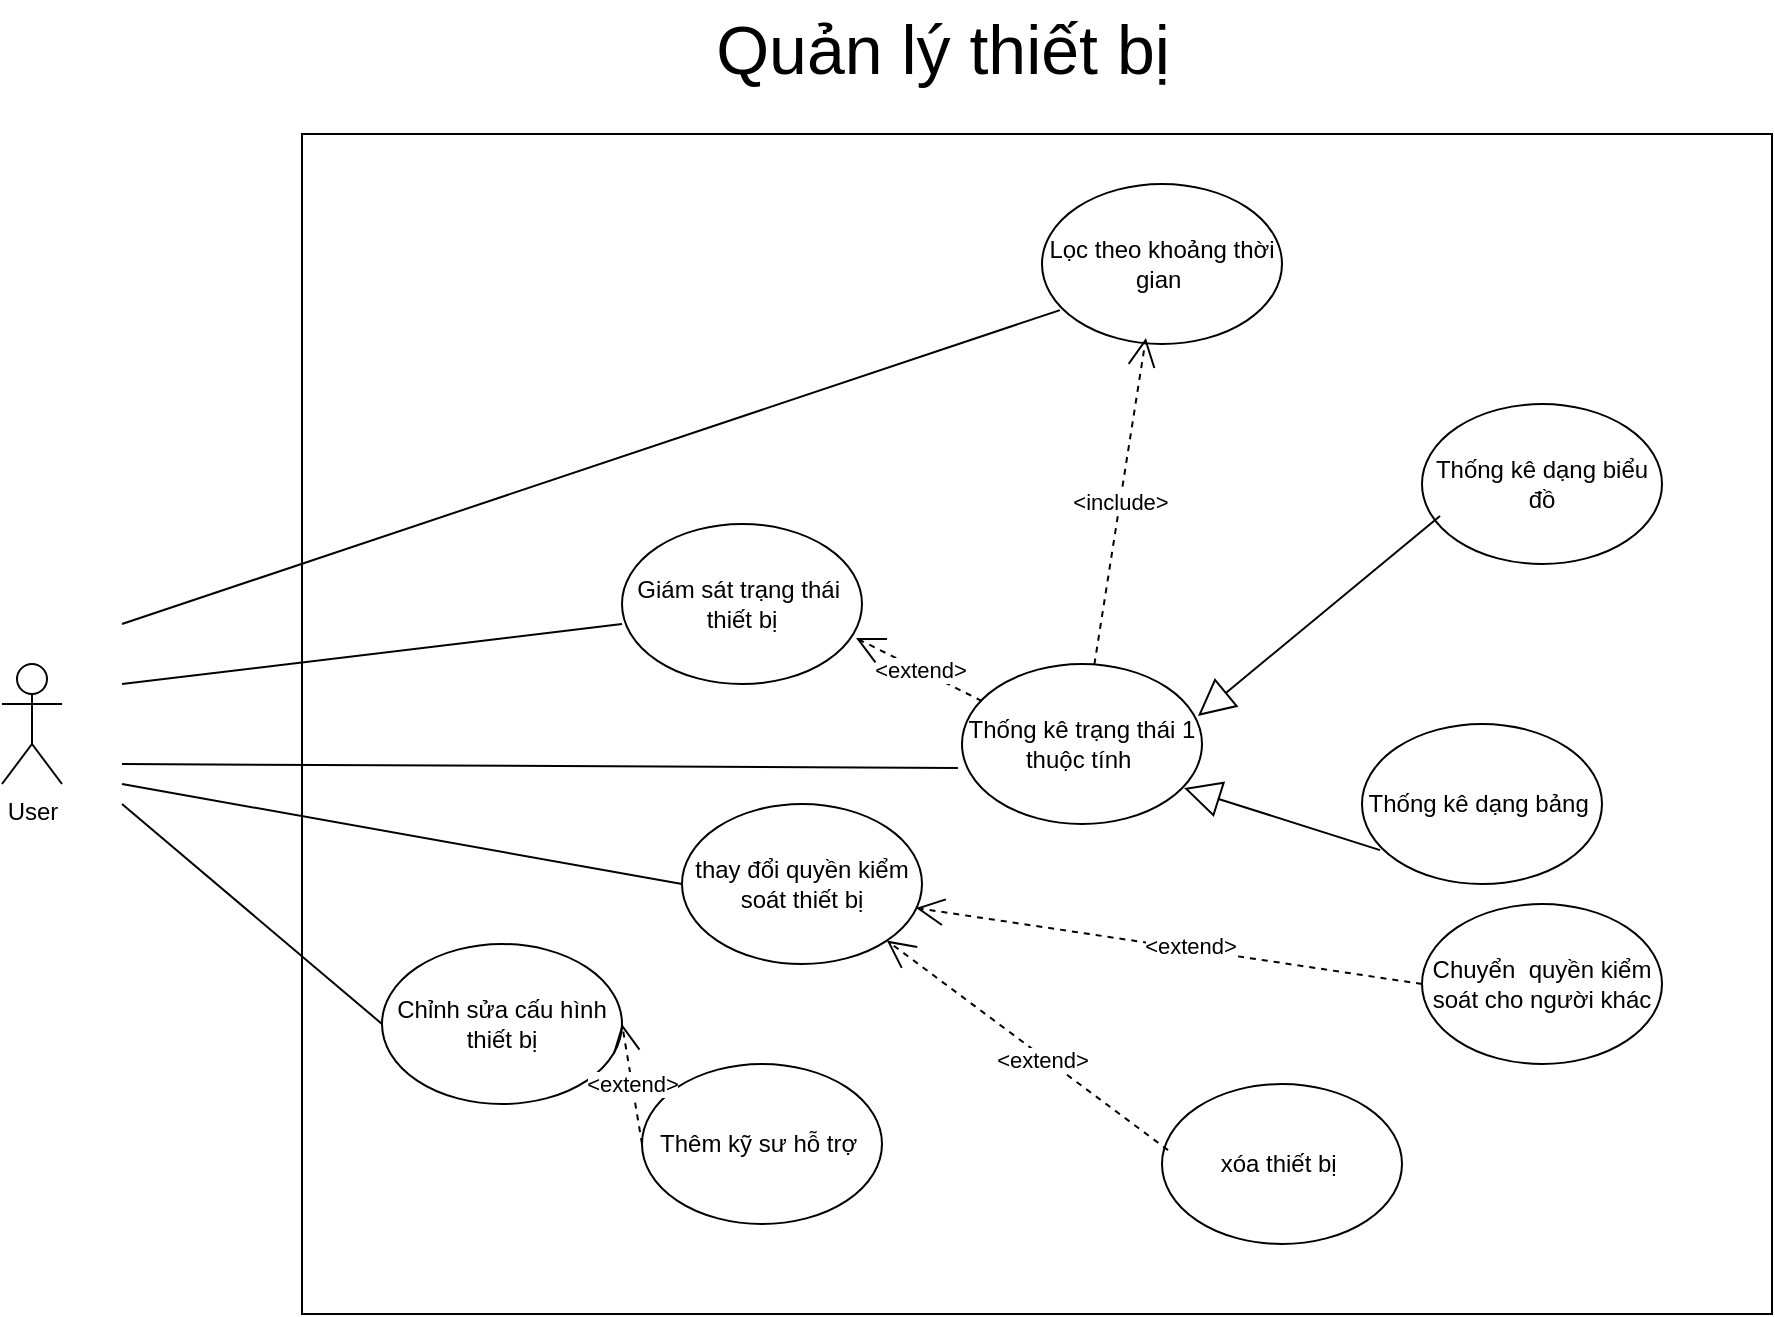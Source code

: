 <mxfile version="26.2.13">
  <diagram name="Page-1" id="5wTvq_2eRhftYejyZUud">
    <mxGraphModel dx="1318" dy="1927" grid="1" gridSize="10" guides="1" tooltips="1" connect="1" arrows="1" fold="1" page="1" pageScale="1" pageWidth="850" pageHeight="1100" math="0" shadow="0">
      <root>
        <mxCell id="0" />
        <mxCell id="1" parent="0" />
        <mxCell id="MLd2HIcP6WJ21AjdGupA-10" value="User" style="shape=umlActor;verticalLabelPosition=bottom;verticalAlign=top;html=1;outlineConnect=0;" parent="1" vertex="1">
          <mxGeometry x="20" y="250" width="30" height="60" as="geometry" />
        </mxCell>
        <mxCell id="MLd2HIcP6WJ21AjdGupA-20" value="" style="html=1;whiteSpace=wrap;movable=1;resizable=1;rotatable=1;deletable=1;editable=1;locked=0;connectable=1;" parent="1" vertex="1">
          <mxGeometry x="170" y="-15" width="735" height="590" as="geometry" />
        </mxCell>
        <mxCell id="MLd2HIcP6WJ21AjdGupA-22" value="Lọc theo khoảng thời gian&amp;nbsp;" style="ellipse;whiteSpace=wrap;html=1;" parent="1" vertex="1">
          <mxGeometry x="540" y="10" width="120" height="80" as="geometry" />
        </mxCell>
        <mxCell id="MLd2HIcP6WJ21AjdGupA-23" value="Giám sát trạng thái&amp;nbsp; thiết bị" style="ellipse;whiteSpace=wrap;html=1;" parent="1" vertex="1">
          <mxGeometry x="330" y="180" width="120" height="80" as="geometry" />
        </mxCell>
        <mxCell id="MLd2HIcP6WJ21AjdGupA-24" value="Thống kê dạng biểu đồ" style="ellipse;whiteSpace=wrap;html=1;" parent="1" vertex="1">
          <mxGeometry x="730" y="120" width="120" height="80" as="geometry" />
        </mxCell>
        <mxCell id="MLd2HIcP6WJ21AjdGupA-25" value="Thống kê trạng thái 1 thuộc tính&amp;nbsp;" style="ellipse;whiteSpace=wrap;html=1;" parent="1" vertex="1">
          <mxGeometry x="500" y="250" width="120" height="80" as="geometry" />
        </mxCell>
        <mxCell id="MLd2HIcP6WJ21AjdGupA-26" value="Thống kê dạng bảng&amp;nbsp;" style="ellipse;whiteSpace=wrap;html=1;" parent="1" vertex="1">
          <mxGeometry x="700" y="280" width="120" height="80" as="geometry" />
        </mxCell>
        <mxCell id="MLd2HIcP6WJ21AjdGupA-27" value="Chỉnh sửa cấu hình thiết bị" style="ellipse;whiteSpace=wrap;html=1;" parent="1" vertex="1">
          <mxGeometry x="210" y="390" width="120" height="80" as="geometry" />
        </mxCell>
        <mxCell id="MLd2HIcP6WJ21AjdGupA-28" value="Thêm kỹ sư hỗ trợ&amp;nbsp;" style="ellipse;whiteSpace=wrap;html=1;" parent="1" vertex="1">
          <mxGeometry x="340" y="450" width="120" height="80" as="geometry" />
        </mxCell>
        <mxCell id="MLd2HIcP6WJ21AjdGupA-35" value="" style="endArrow=none;html=1;rounded=0;" parent="1" edge="1">
          <mxGeometry width="50" height="50" relative="1" as="geometry">
            <mxPoint x="80" y="260" as="sourcePoint" />
            <mxPoint x="330" y="230" as="targetPoint" />
          </mxGeometry>
        </mxCell>
        <mxCell id="MLd2HIcP6WJ21AjdGupA-37" value="" style="endArrow=none;html=1;rounded=0;exitX=-0.017;exitY=0.65;exitDx=0;exitDy=0;exitPerimeter=0;" parent="1" source="MLd2HIcP6WJ21AjdGupA-25" edge="1">
          <mxGeometry width="50" height="50" relative="1" as="geometry">
            <mxPoint x="250" y="330" as="sourcePoint" />
            <mxPoint x="80" y="300" as="targetPoint" />
          </mxGeometry>
        </mxCell>
        <mxCell id="MLd2HIcP6WJ21AjdGupA-38" value="" style="endArrow=block;endSize=16;endFill=0;html=1;rounded=0;entryX=0.983;entryY=0.325;entryDx=0;entryDy=0;entryPerimeter=0;exitX=0.075;exitY=0.7;exitDx=0;exitDy=0;exitPerimeter=0;" parent="1" source="MLd2HIcP6WJ21AjdGupA-24" target="MLd2HIcP6WJ21AjdGupA-25" edge="1">
          <mxGeometry width="160" relative="1" as="geometry">
            <mxPoint x="690" y="195" as="sourcePoint" />
            <mxPoint x="588.96" y="365" as="targetPoint" />
          </mxGeometry>
        </mxCell>
        <mxCell id="MLd2HIcP6WJ21AjdGupA-39" value="" style="endArrow=block;endSize=16;endFill=0;html=1;rounded=0;entryX=0.925;entryY=0.775;entryDx=0;entryDy=0;entryPerimeter=0;exitX=0.075;exitY=0.788;exitDx=0;exitDy=0;exitPerimeter=0;" parent="1" source="MLd2HIcP6WJ21AjdGupA-26" target="MLd2HIcP6WJ21AjdGupA-25" edge="1">
          <mxGeometry width="160" relative="1" as="geometry">
            <mxPoint x="540" y="390" as="sourcePoint" />
            <mxPoint x="700" y="390" as="targetPoint" />
          </mxGeometry>
        </mxCell>
        <mxCell id="MLd2HIcP6WJ21AjdGupA-42" value="" style="endArrow=none;html=1;rounded=0;entryX=0;entryY=0.5;entryDx=0;entryDy=0;" parent="1" target="MLd2HIcP6WJ21AjdGupA-27" edge="1">
          <mxGeometry width="50" height="50" relative="1" as="geometry">
            <mxPoint x="80" y="320" as="sourcePoint" />
            <mxPoint x="260" y="360" as="targetPoint" />
          </mxGeometry>
        </mxCell>
        <mxCell id="MLd2HIcP6WJ21AjdGupA-43" value="&amp;lt;extend&amp;gt;" style="endArrow=open;endSize=12;dashed=1;html=1;rounded=0;exitX=0.258;exitY=0.088;exitDx=0;exitDy=0;exitPerimeter=0;entryX=0.975;entryY=0.713;entryDx=0;entryDy=0;entryPerimeter=0;" parent="1" target="MLd2HIcP6WJ21AjdGupA-23" edge="1">
          <mxGeometry width="160" relative="1" as="geometry">
            <mxPoint x="510.0" y="268.52" as="sourcePoint" />
            <mxPoint x="589.04" y="171.48" as="targetPoint" />
          </mxGeometry>
        </mxCell>
        <mxCell id="MLd2HIcP6WJ21AjdGupA-44" value="&amp;lt;include&amp;gt;" style="endArrow=open;endSize=12;dashed=1;html=1;rounded=0;entryX=0.433;entryY=0.963;entryDx=0;entryDy=0;entryPerimeter=0;" parent="1" source="MLd2HIcP6WJ21AjdGupA-25" target="MLd2HIcP6WJ21AjdGupA-22" edge="1">
          <mxGeometry width="160" relative="1" as="geometry">
            <mxPoint x="530" y="190" as="sourcePoint" />
            <mxPoint x="690" y="190" as="targetPoint" />
          </mxGeometry>
        </mxCell>
        <mxCell id="MLd2HIcP6WJ21AjdGupA-46" value="thay đổi quyền kiểm soát thiết bị" style="ellipse;whiteSpace=wrap;html=1;" parent="1" vertex="1">
          <mxGeometry x="360" y="320" width="120" height="80" as="geometry" />
        </mxCell>
        <mxCell id="MLd2HIcP6WJ21AjdGupA-47" value="" style="endArrow=none;html=1;rounded=0;" parent="1" edge="1">
          <mxGeometry width="50" height="50" relative="1" as="geometry">
            <mxPoint x="80" y="310" as="sourcePoint" />
            <mxPoint x="360" y="360" as="targetPoint" />
          </mxGeometry>
        </mxCell>
        <mxCell id="MLd2HIcP6WJ21AjdGupA-49" value="&amp;lt;extend&amp;gt;" style="endArrow=open;endSize=12;dashed=1;html=1;rounded=0;exitX=0;exitY=0.5;exitDx=0;exitDy=0;entryX=1;entryY=0.5;entryDx=0;entryDy=0;" parent="1" source="MLd2HIcP6WJ21AjdGupA-28" target="MLd2HIcP6WJ21AjdGupA-27" edge="1">
          <mxGeometry width="160" relative="1" as="geometry">
            <mxPoint x="370" y="450" as="sourcePoint" />
            <mxPoint x="530" y="450" as="targetPoint" />
          </mxGeometry>
        </mxCell>
        <mxCell id="MLd2HIcP6WJ21AjdGupA-51" value="" style="endArrow=none;html=1;rounded=0;entryX=0.075;entryY=0.788;entryDx=0;entryDy=0;entryPerimeter=0;" parent="1" target="MLd2HIcP6WJ21AjdGupA-22" edge="1">
          <mxGeometry width="50" height="50" relative="1" as="geometry">
            <mxPoint x="80" y="230" as="sourcePoint" />
            <mxPoint x="500" y="70" as="targetPoint" />
          </mxGeometry>
        </mxCell>
        <mxCell id="MLd2HIcP6WJ21AjdGupA-53" value="Quản lý thiết bị" style="text;html=1;align=center;verticalAlign=middle;resizable=0;points=[];autosize=1;strokeColor=none;fillColor=none;fontSize=34;" parent="1" vertex="1">
          <mxGeometry x="365" y="-82" width="250" height="50" as="geometry" />
        </mxCell>
        <mxCell id="vXXz84ZG_KnzZF2bRZkx-3" value="Chuyển&amp;nbsp; quyền kiểm soát cho người khác" style="ellipse;whiteSpace=wrap;html=1;" parent="1" vertex="1">
          <mxGeometry x="730" y="370" width="120" height="80" as="geometry" />
        </mxCell>
        <mxCell id="vXXz84ZG_KnzZF2bRZkx-4" value="&amp;lt;extend&amp;gt;" style="endArrow=open;endSize=12;dashed=1;html=1;rounded=0;entryX=0.975;entryY=0.65;entryDx=0;entryDy=0;entryPerimeter=0;exitX=0;exitY=0.5;exitDx=0;exitDy=0;" parent="1" source="vXXz84ZG_KnzZF2bRZkx-3" target="MLd2HIcP6WJ21AjdGupA-46" edge="1">
          <mxGeometry x="-0.077" y="-3" width="160" relative="1" as="geometry">
            <mxPoint x="460" y="410" as="sourcePoint" />
            <mxPoint x="620" y="410" as="targetPoint" />
            <mxPoint y="1" as="offset" />
          </mxGeometry>
        </mxCell>
        <mxCell id="vXXz84ZG_KnzZF2bRZkx-5" value="xóa thiết bị&amp;nbsp;" style="ellipse;whiteSpace=wrap;html=1;" parent="1" vertex="1">
          <mxGeometry x="600" y="460" width="120" height="80" as="geometry" />
        </mxCell>
        <mxCell id="vXXz84ZG_KnzZF2bRZkx-6" value="" style="endArrow=open;endSize=12;dashed=1;html=1;rounded=0;entryX=1;entryY=1;entryDx=0;entryDy=0;exitX=0.025;exitY=0.413;exitDx=0;exitDy=0;exitPerimeter=0;" parent="1" source="vXXz84ZG_KnzZF2bRZkx-5" target="MLd2HIcP6WJ21AjdGupA-46" edge="1">
          <mxGeometry x="0.004" width="160" relative="1" as="geometry">
            <mxPoint x="410" y="430" as="sourcePoint" />
            <mxPoint x="570" y="430" as="targetPoint" />
            <mxPoint as="offset" />
          </mxGeometry>
        </mxCell>
        <mxCell id="vXXz84ZG_KnzZF2bRZkx-7" value="&amp;lt;extend&amp;gt;" style="edgeLabel;html=1;align=center;verticalAlign=middle;resizable=0;points=[];" parent="vXXz84ZG_KnzZF2bRZkx-6" connectable="0" vertex="1">
          <mxGeometry x="-0.113" y="2" relative="1" as="geometry">
            <mxPoint as="offset" />
          </mxGeometry>
        </mxCell>
      </root>
    </mxGraphModel>
  </diagram>
</mxfile>
